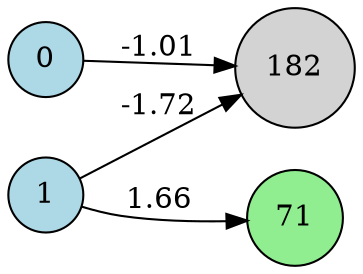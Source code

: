 digraph neat {
  rankdir=LR;
  node [shape=circle];
  node0 [label="0", style=filled, fillcolor=lightblue];
  node1 [label="1", style=filled, fillcolor=lightblue];
  node71 [label="71", style=filled, fillcolor=lightgreen];
  node182 [label="182", style=filled, fillcolor=lightgray];
  node1 -> node71 [label="1.66"];
  node0 -> node182 [label="-1.01"];
  node1 -> node182 [label="-1.72"];
}
